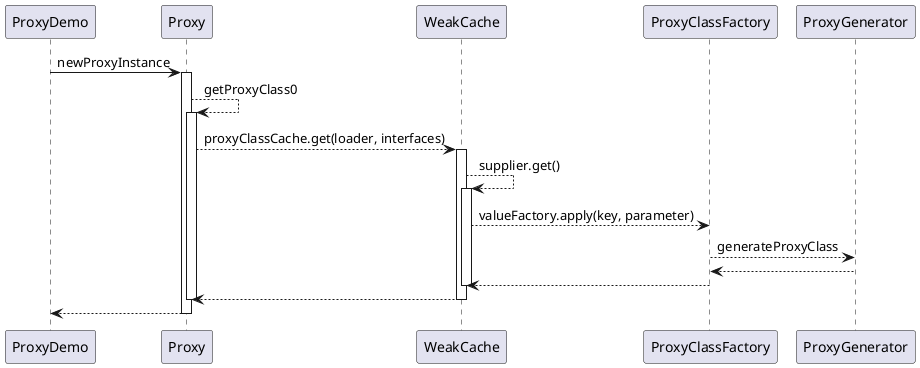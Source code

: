 @startuml
ProxyDemo -> Proxy: newProxyInstance
activate Proxy
Proxy --> Proxy: getProxyClass0
activate Proxy
Proxy --> WeakCache: proxyClassCache.get(loader, interfaces)
activate WeakCache
WeakCache --> WeakCache: supplier.get()
activate WeakCache
WeakCache --> ProxyClassFactory: valueFactory.apply(key, parameter)
ProxyClassFactory --> ProxyGenerator: generateProxyClass
ProxyGenerator --> ProxyClassFactory
ProxyClassFactory --> WeakCache
deactivate WeakCache
WeakCache --> Proxy
deactivate WeakCache
deactivate Proxy
Proxy --> ProxyDemo

deactivate Proxy

@enduml